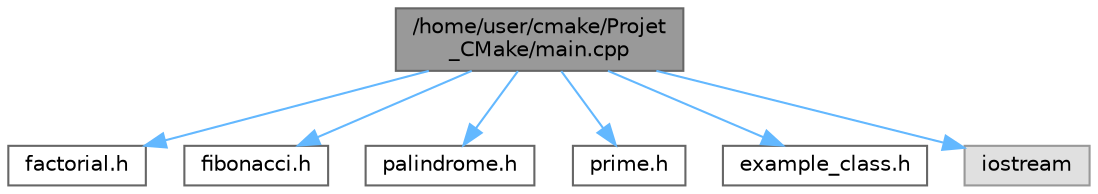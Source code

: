 digraph "/home/user/cmake/Projet_CMake/main.cpp"
{
 // LATEX_PDF_SIZE
  bgcolor="transparent";
  edge [fontname=Helvetica,fontsize=10,labelfontname=Helvetica,labelfontsize=10];
  node [fontname=Helvetica,fontsize=10,shape=box,height=0.2,width=0.4];
  Node1 [id="Node000001",label="/home/user/cmake/Projet\l_CMake/main.cpp",height=0.2,width=0.4,color="gray40", fillcolor="grey60", style="filled", fontcolor="black",tooltip="Main function demonstrating function and ExampleClass usage."];
  Node1 -> Node2 [id="edge7_Node000001_Node000002",color="steelblue1",style="solid",tooltip=" "];
  Node2 [id="Node000002",label="factorial.h",height=0.2,width=0.4,color="grey40", fillcolor="white", style="filled",URL="$d1/ded/factorial_8h.html",tooltip="Calculate the factorial of an integer."];
  Node1 -> Node3 [id="edge8_Node000001_Node000003",color="steelblue1",style="solid",tooltip=" "];
  Node3 [id="Node000003",label="fibonacci.h",height=0.2,width=0.4,color="grey40", fillcolor="white", style="filled",URL="$da/d98/fibonacci_8h.html",tooltip="Calculate the nth terme of the Fibonacci sequence."];
  Node1 -> Node4 [id="edge9_Node000001_Node000004",color="steelblue1",style="solid",tooltip=" "];
  Node4 [id="Node000004",label="palindrome.h",height=0.2,width=0.4,color="grey40", fillcolor="white", style="filled",URL="$d3/dbb/palindrome_8h.html",tooltip="Check if a string is a palindrome."];
  Node1 -> Node5 [id="edge10_Node000001_Node000005",color="steelblue1",style="solid",tooltip=" "];
  Node5 [id="Node000005",label="prime.h",height=0.2,width=0.4,color="grey40", fillcolor="white", style="filled",URL="$dd/d99/prime_8h.html",tooltip="Check if an integer is prime."];
  Node1 -> Node6 [id="edge11_Node000001_Node000006",color="steelblue1",style="solid",tooltip=" "];
  Node6 [id="Node000006",label="example_class.h",height=0.2,width=0.4,color="grey40", fillcolor="white", style="filled",URL="$df/d07/example__class_8h.html",tooltip="An example class."];
  Node1 -> Node7 [id="edge12_Node000001_Node000007",color="steelblue1",style="solid",tooltip=" "];
  Node7 [id="Node000007",label="iostream",height=0.2,width=0.4,color="grey60", fillcolor="#E0E0E0", style="filled",tooltip=" "];
}
